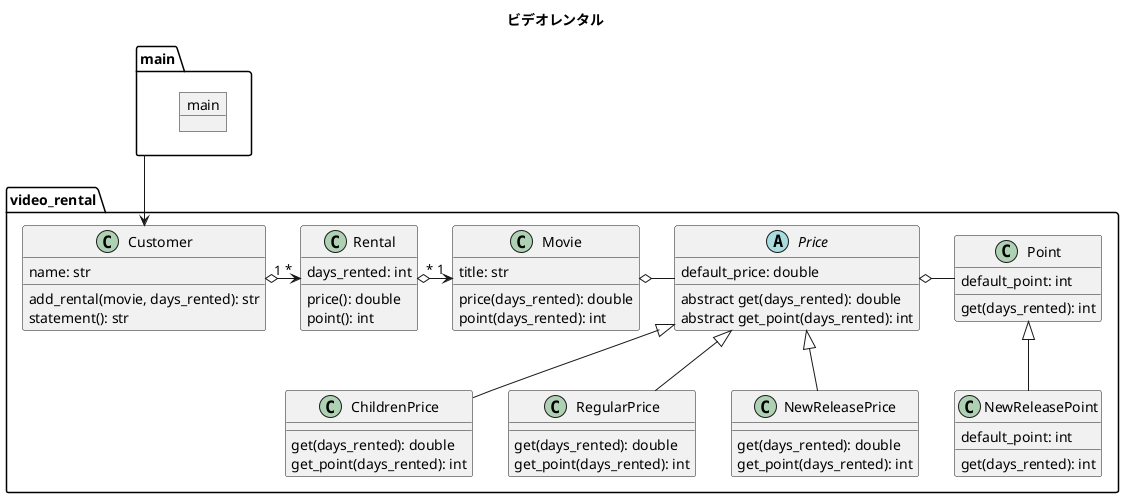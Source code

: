 @startuml

title ビデオレンタル

package main {
    object main {
    }
}

package video_rental {
   
    class Point {
        default_point: int
        get(days_rented): int
    }

    class NewReleasePoint {
        default_point: int
        get(days_rented): int
    }

    NewReleasePoint -up-|> Point

    abstract class Price {
        default_price: double
        abstract get(days_rented): double
        abstract get_point(days_rented): int
    }

    Price o-right- Point 

    class ChildrenPrice {
        get(days_rented): double
        get_point(days_rented): int
    }

    class RegularPrice {
        get(days_rented): double
        get_point(days_rented): int
    }

    class NewReleasePrice {
        get(days_rented): double
        get_point(days_rented): int
    }

    ChildrenPrice -up-|> Price
    RegularPrice -up-|> Price
    NewReleasePrice -up-|> Price

    class Movie {
        title: str
        price(days_rented): double
        point(days_rented): int
    }

    Movie o-right- Price

    class Rental {
        days_rented: int
        price(): double
        point(): int
    }

    class Customer {
        name: str
        add_rental(movie, days_rented): str
        statement(): str
    }
}

main -->Customer
Customer "1" o--right--> "*" Rental
Rental "*" o--right--> "1" Movie


@enduml